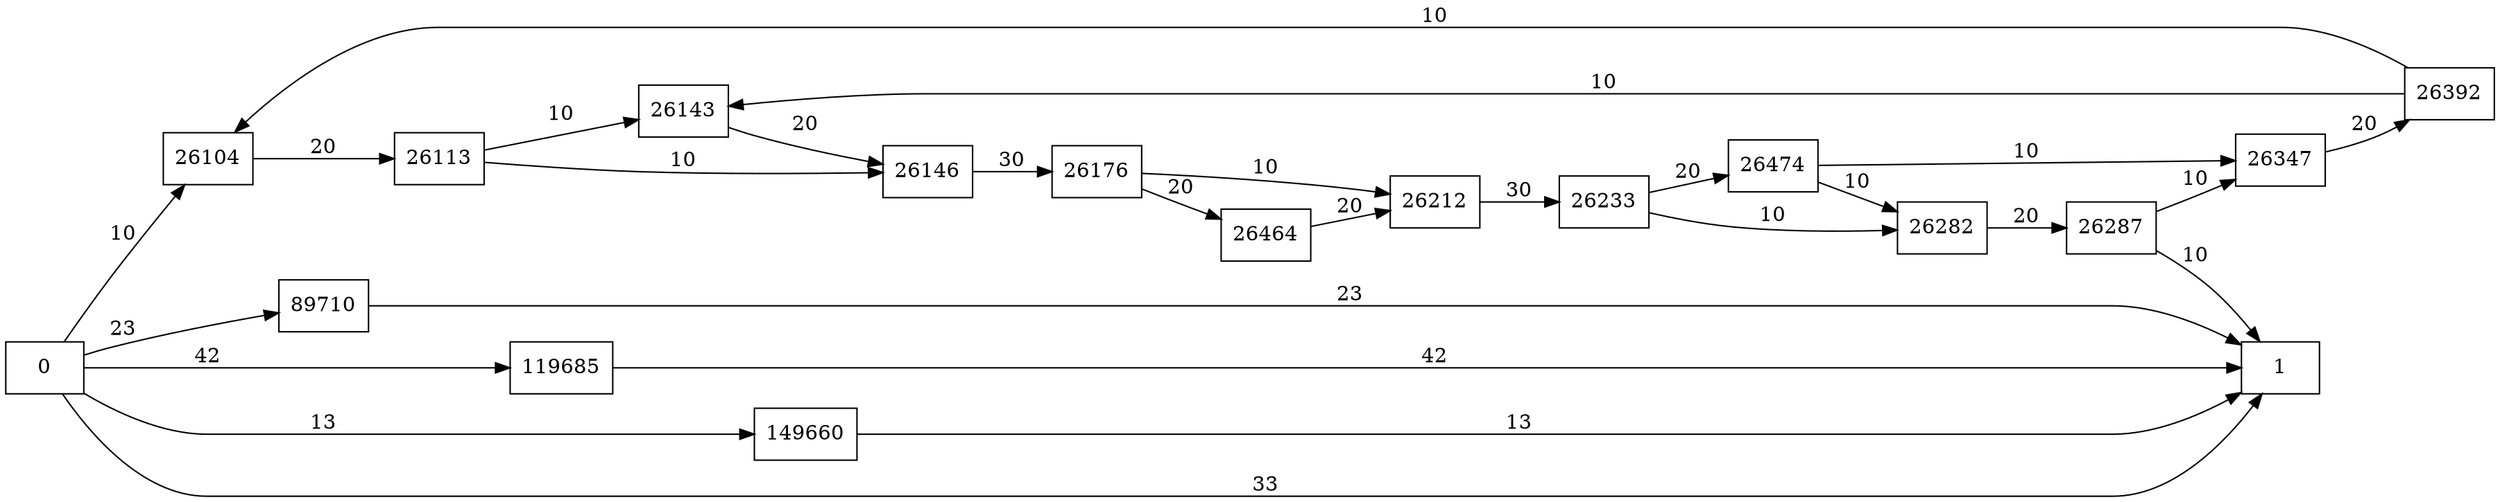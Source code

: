 digraph {
	graph [rankdir=LR]
	node [shape=rectangle]
	26104 -> 26113 [label=20]
	26113 -> 26143 [label=10]
	26113 -> 26146 [label=10]
	26143 -> 26146 [label=20]
	26146 -> 26176 [label=30]
	26176 -> 26212 [label=10]
	26176 -> 26464 [label=20]
	26212 -> 26233 [label=30]
	26233 -> 26282 [label=10]
	26233 -> 26474 [label=20]
	26282 -> 26287 [label=20]
	26287 -> 26347 [label=10]
	26287 -> 1 [label=10]
	26347 -> 26392 [label=20]
	26392 -> 26104 [label=10]
	26392 -> 26143 [label=10]
	26464 -> 26212 [label=20]
	26474 -> 26347 [label=10]
	26474 -> 26282 [label=10]
	89710 -> 1 [label=23]
	119685 -> 1 [label=42]
	149660 -> 1 [label=13]
	0 -> 26104 [label=10]
	0 -> 1 [label=33]
	0 -> 89710 [label=23]
	0 -> 119685 [label=42]
	0 -> 149660 [label=13]
}
